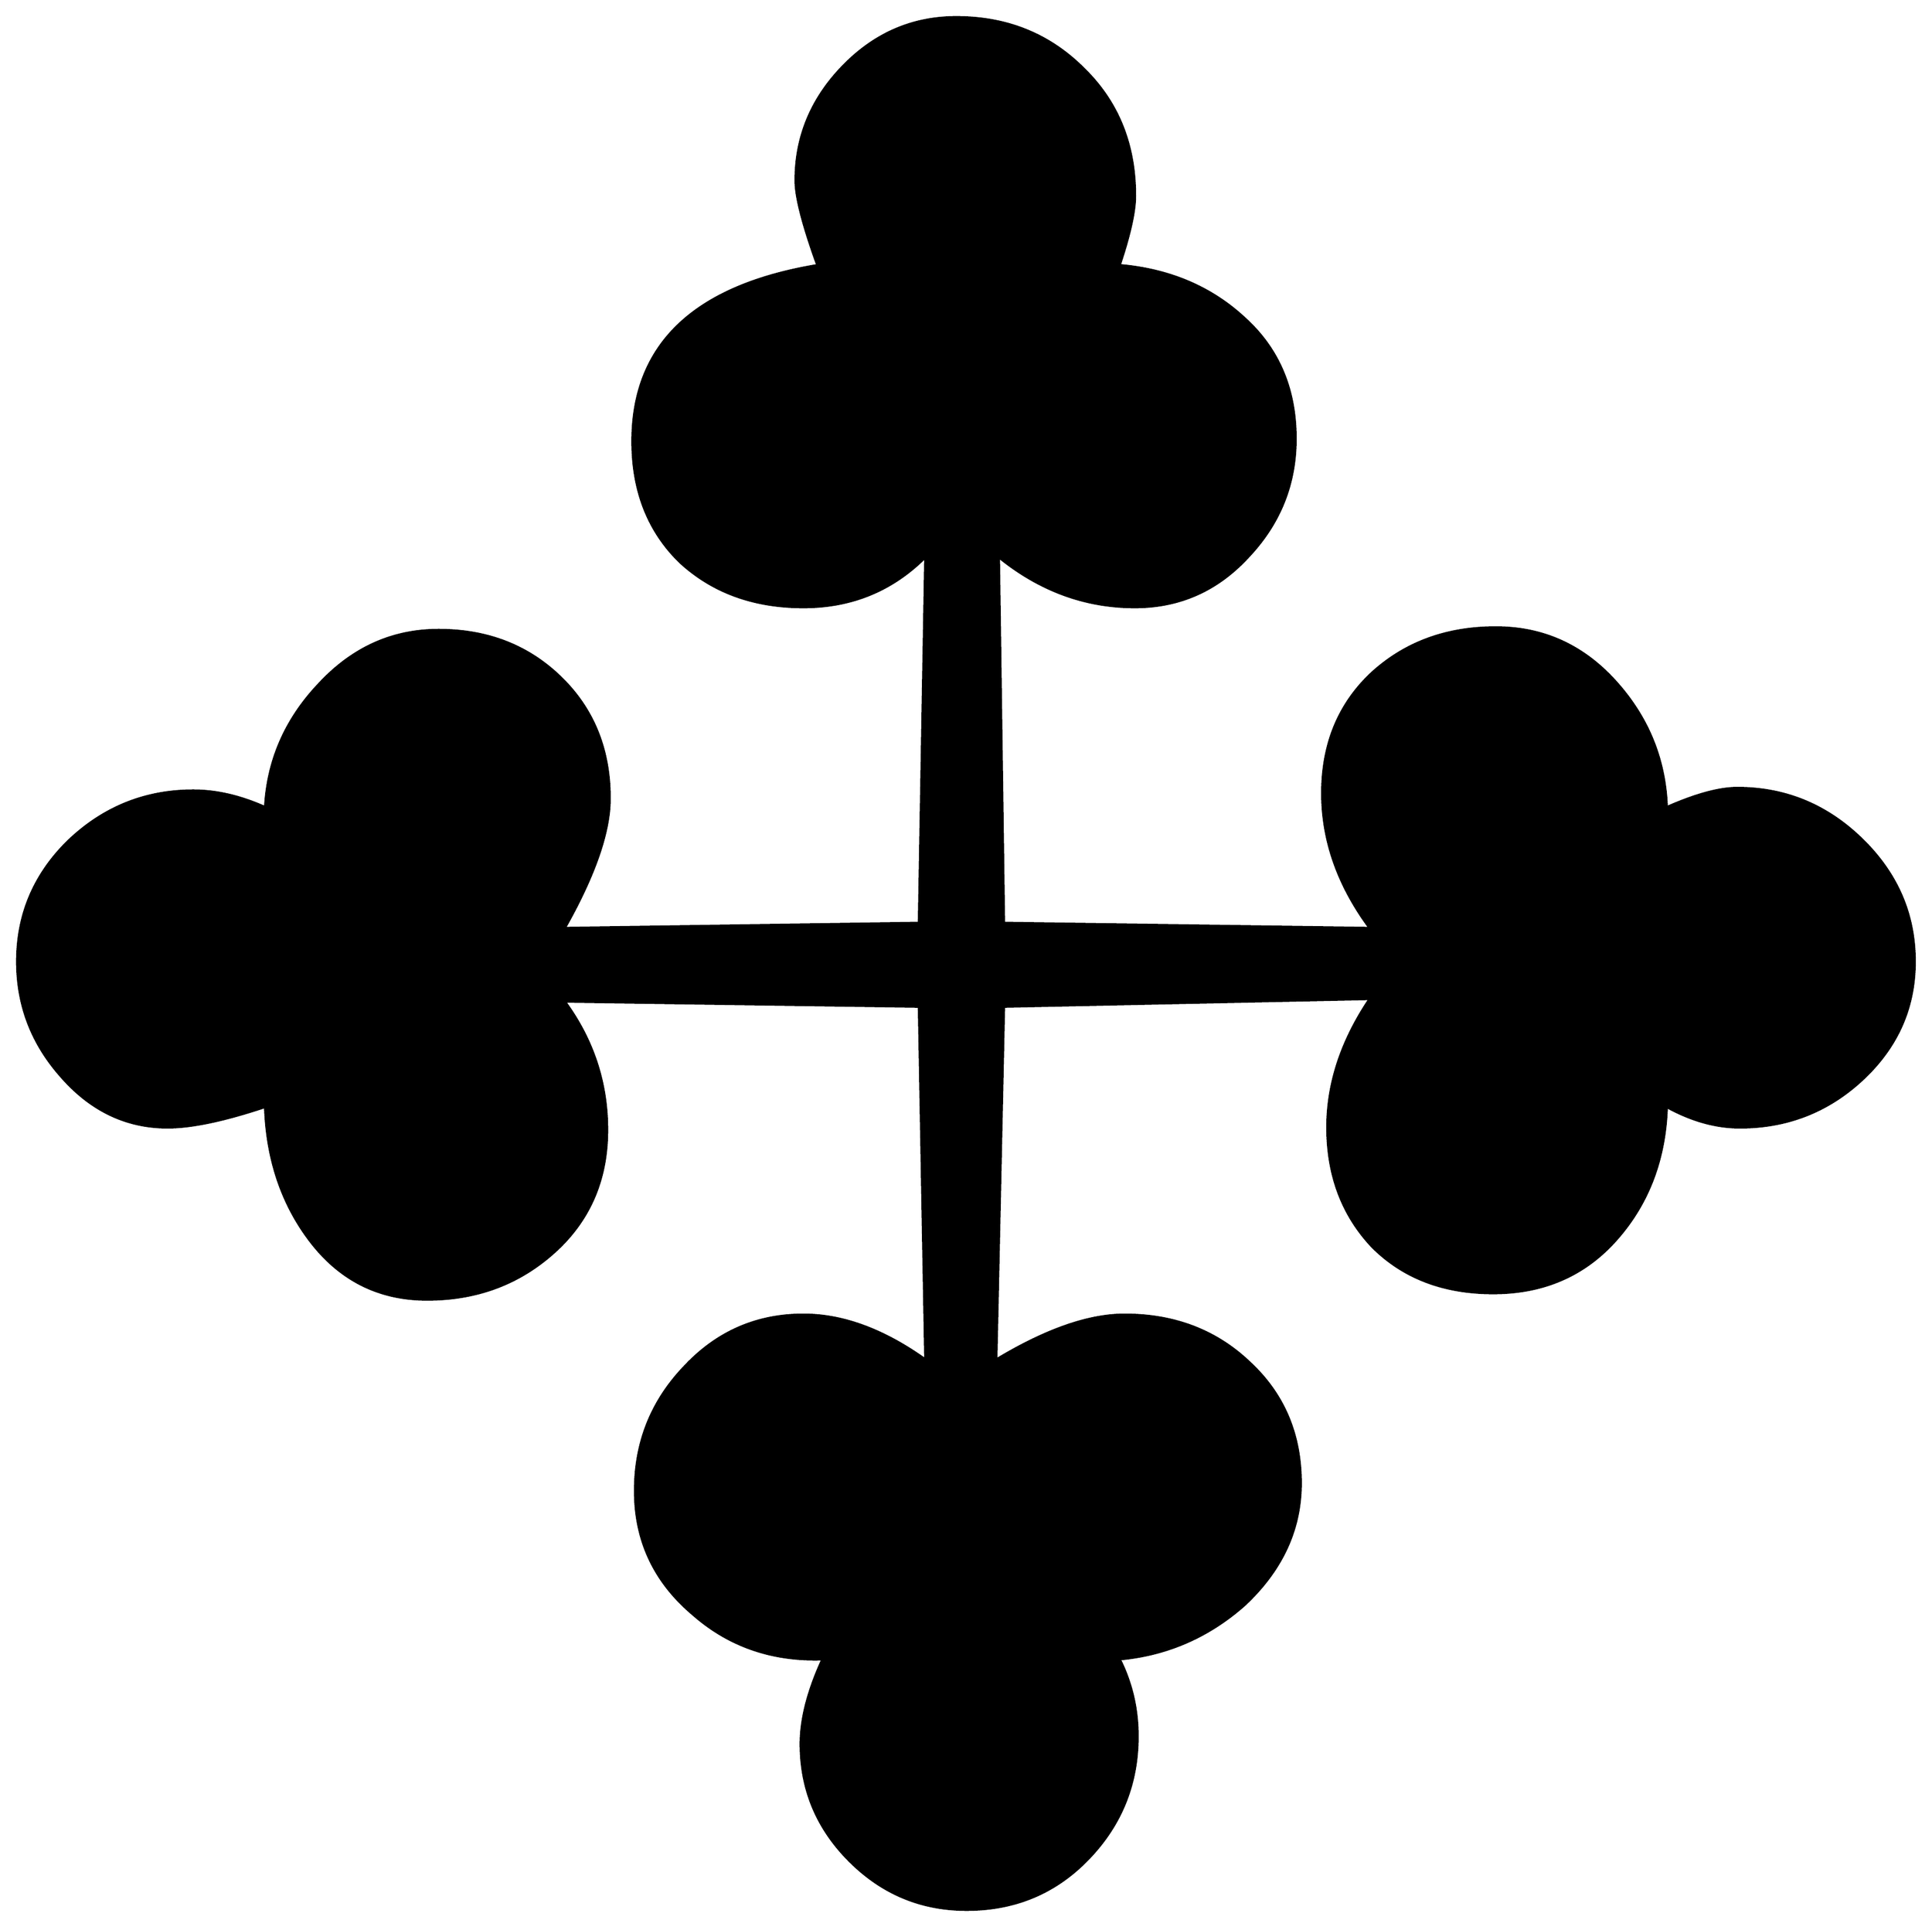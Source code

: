 


\begin{tikzpicture}[y=0.80pt, x=0.80pt, yscale=-1.0, xscale=1.0, inner sep=0pt, outer sep=0pt]
\begin{scope}[shift={(100.0,1831.0)},nonzero rule]
  \path[draw=.,fill=.,line width=1.600pt] (1577.0,-709.0) ..
    controls (1577.0,-673.0) and (1563.333,-642.333) ..
    (1536.0,-617.0) .. controls (1509.333,-592.333) and
    (1477.667,-580.0) .. (1441.0,-580.0) .. controls
    (1422.333,-580.0) and (1403.333,-585.333) .. (1384.0,-596.0) ..
    controls (1382.667,-555.333) and (1369.667,-521.0) ..
    (1345.0,-493.0) .. controls (1320.333,-465.0) and
    (1288.333,-451.0) .. (1249.0,-451.0) .. controls
    (1210.333,-451.0) and (1179.0,-463.0) .. (1155.0,-487.0) ..
    controls (1131.667,-511.667) and (1120.0,-542.667) ..
    (1120.0,-580.0) .. controls (1120.0,-614.0) and
    (1131.0,-647.333) .. (1153.0,-680.0) -- (868.0,-674.0) --
    (862.0,-399.0) .. controls (900.667,-422.333) and (934.0,-434.0)
    .. (962.0,-434.0) .. controls (1000.667,-434.0) and
    (1033.0,-421.667) .. (1059.0,-397.0) .. controls
    (1085.667,-372.333) and (1099.0,-341.0) .. (1099.0,-303.0) ..
    controls (1099.0,-267.0) and (1084.333,-235.333) ..
    (1055.0,-208.0) .. controls (1027.0,-183.333) and
    (994.667,-169.333) .. (958.0,-166.0) .. controls (967.333,-147.333)
    and (972.0,-127.333) .. (972.0,-106.0) .. controls
    (972.0,-68.667) and (959.0,-36.667) .. (933.0,-10.0) .. controls
    (907.667,16.0) and (876.333,29.0) .. (839.0,29.0) .. controls
    (803.667,29.0) and (773.333,16.333) .. (748.0,-9.0) .. controls
    (722.667,-34.333) and (710.0,-64.667) .. (710.0,-100.0) ..
    controls (710.0,-119.333) and (715.667,-141.333) .. (727.0,-166.0)
    .. controls (687.667,-164.667) and (654.0,-176.333) ..
    (626.0,-201.0) .. controls (596.0,-226.333) and (581.0,-258.333)
    .. (581.0,-297.0) .. controls (581.0,-334.333) and
    (593.667,-366.333) .. (619.0,-393.0) .. controls (644.333,-420.333)
    and (675.333,-434.0) .. (712.0,-434.0) .. controls
    (742.667,-434.0) and (774.333,-422.333) .. (807.0,-399.0) --
    (802.0,-674.0) -- (526.0,-678.0) .. controls (548.0,-648.0)
    and (559.0,-614.667) .. (559.0,-578.0) .. controls
    (559.0,-539.333) and (545.333,-507.667) .. (518.0,-483.0) ..
    controls (490.667,-458.333) and (457.667,-446.0) .. (419.0,-446.0)
    .. controls (381.0,-446.0) and (350.333,-461.667) ..
    (327.0,-493.0) .. controls (305.667,-521.667) and (294.333,-556.0)
    .. (293.0,-596.0) .. controls (261.0,-585.333) and
    (235.667,-580.0) .. (217.0,-580.0) .. controls (184.333,-580.0)
    and (156.333,-593.667) .. (133.0,-621.0) .. controls
    (111.0,-646.333) and (100.0,-675.667) .. (100.0,-709.0) ..
    controls (100.0,-745.667) and (113.333,-777.0) .. (140.0,-803.0)
    .. controls (167.333,-829.0) and (199.667,-842.0) ..
    (237.0,-842.0) .. controls (255.0,-842.0) and (273.667,-837.667)
    .. (293.0,-829.0) .. controls (295.0,-865.667) and
    (309.0,-897.667) .. (335.0,-925.0) .. controls (361.0,-953.0)
    and (392.0,-967.0) .. (428.0,-967.0) .. controls
    (466.0,-967.0) and (497.667,-954.667) .. (523.0,-930.0) ..
    controls (548.333,-905.333) and (561.0,-874.0) .. (561.0,-836.0)
    .. controls (561.0,-810.0) and (549.333,-776.333) ..
    (526.0,-735.0) -- (802.0,-739.0) -- (807.0,-1024.0) ..
    controls (781.0,-998.0) and (749.333,-985.0) .. (712.0,-985.0)
    .. controls (673.333,-985.0) and (641.333,-996.667) ..
    (616.0,-1020.0) .. controls (591.333,-1044.0) and
    (579.0,-1075.333) .. (579.0,-1114.0) .. controls
    (579.0,-1189.333) and (627.0,-1235.0) .. (723.0,-1251.0) ..
    controls (711.667,-1282.333) and (706.0,-1304.333) ..
    (706.0,-1317.0) .. controls (706.0,-1351.0) and
    (718.333,-1380.667) .. (743.0,-1406.0) .. controls
    (767.667,-1431.333) and (797.0,-1444.0) .. (831.0,-1444.0) ..
    controls (870.333,-1444.0) and (903.333,-1430.667) ..
    (930.0,-1404.0) .. controls (956.667,-1378.0) and
    (970.0,-1345.0) .. (970.0,-1305.0) .. controls
    (970.0,-1293.0) and (966.0,-1275.0) .. (958.0,-1251.0) ..
    controls (996.667,-1247.667) and (1029.0,-1234.0) ..
    (1055.0,-1210.0) .. controls (1081.667,-1186.0) and
    (1095.0,-1154.667) .. (1095.0,-1116.0) .. controls
    (1095.0,-1080.667) and (1082.667,-1050.0) .. (1058.0,-1024.0) ..
    controls (1034.0,-998.0) and (1004.667,-985.0) ..
    (970.0,-985.0) .. controls (931.333,-985.0) and (896.0,-998.0)
    .. (864.0,-1024.0) -- (868.0,-739.0) -- (1153.0,-735.0) ..
    controls (1128.333,-768.333) and (1116.0,-803.333) ..
    (1116.0,-840.0) .. controls (1116.0,-878.0) and
    (1128.667,-909.0) .. (1154.0,-933.0) .. controls
    (1180.0,-957.0) and (1212.333,-969.0) .. (1251.0,-969.0) ..
    controls (1287.667,-969.0) and (1318.667,-955.0) ..
    (1344.0,-927.0) .. controls (1369.333,-899.0) and
    (1382.667,-866.333) .. (1384.0,-829.0) .. controls
    (1406.667,-839.0) and (1425.0,-844.0) .. (1439.0,-844.0) ..
    controls (1476.333,-844.0) and (1508.667,-830.667) ..
    (1536.0,-804.0) .. controls (1563.333,-777.333) and
    (1577.0,-745.667) .. (1577.0,-709.0) -- cycle;
\end{scope}

\end{tikzpicture}

